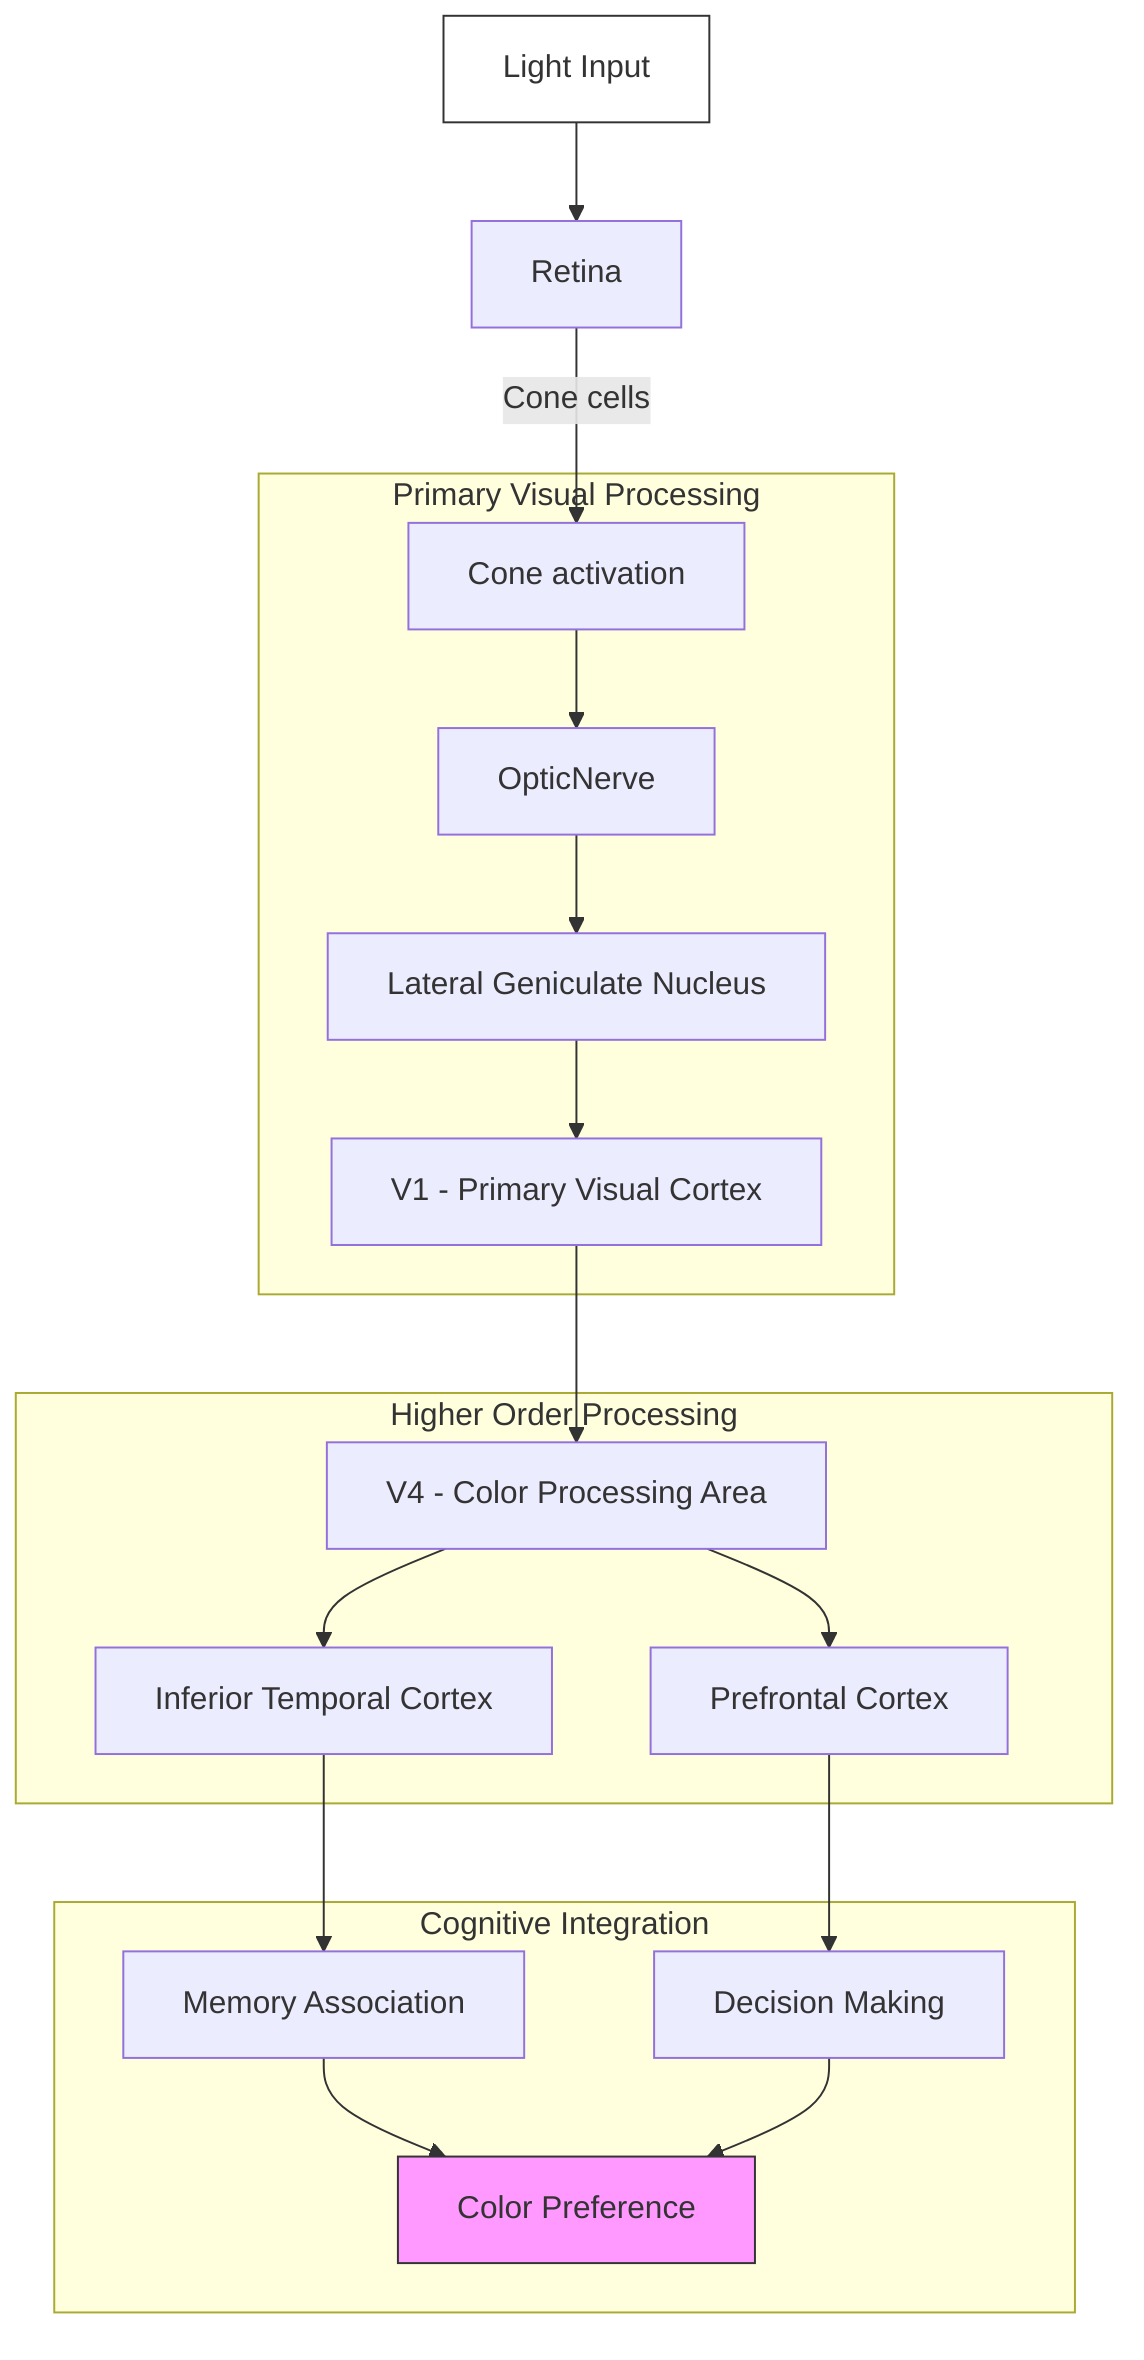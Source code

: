 graph TD
    Light[Light Input] --> Retina
    Retina --> |Cone cells| ON[Cone activation]
    
    subgraph "Primary Visual Processing"
        ON --> OpticNerve
        OpticNerve --> LGN[Lateral Geniculate Nucleus]
        LGN --> V1[V1 - Primary Visual Cortex]
    end
    
    subgraph "Higher Order Processing"
        V1 --> V4[V4 - Color Processing Area]
        V4 --> IT[Inferior Temporal Cortex]
        V4 --> PFC[Prefrontal Cortex]
    end
    
    subgraph "Cognitive Integration"
        IT --> Memory[Memory Association]
        PFC --> Decision[Decision Making]
        Memory --> Preference[Color Preference]
        Decision --> Preference
    end

    style Light fill:#fff,stroke:#333
    style Preference fill:#f9f,stroke:#333